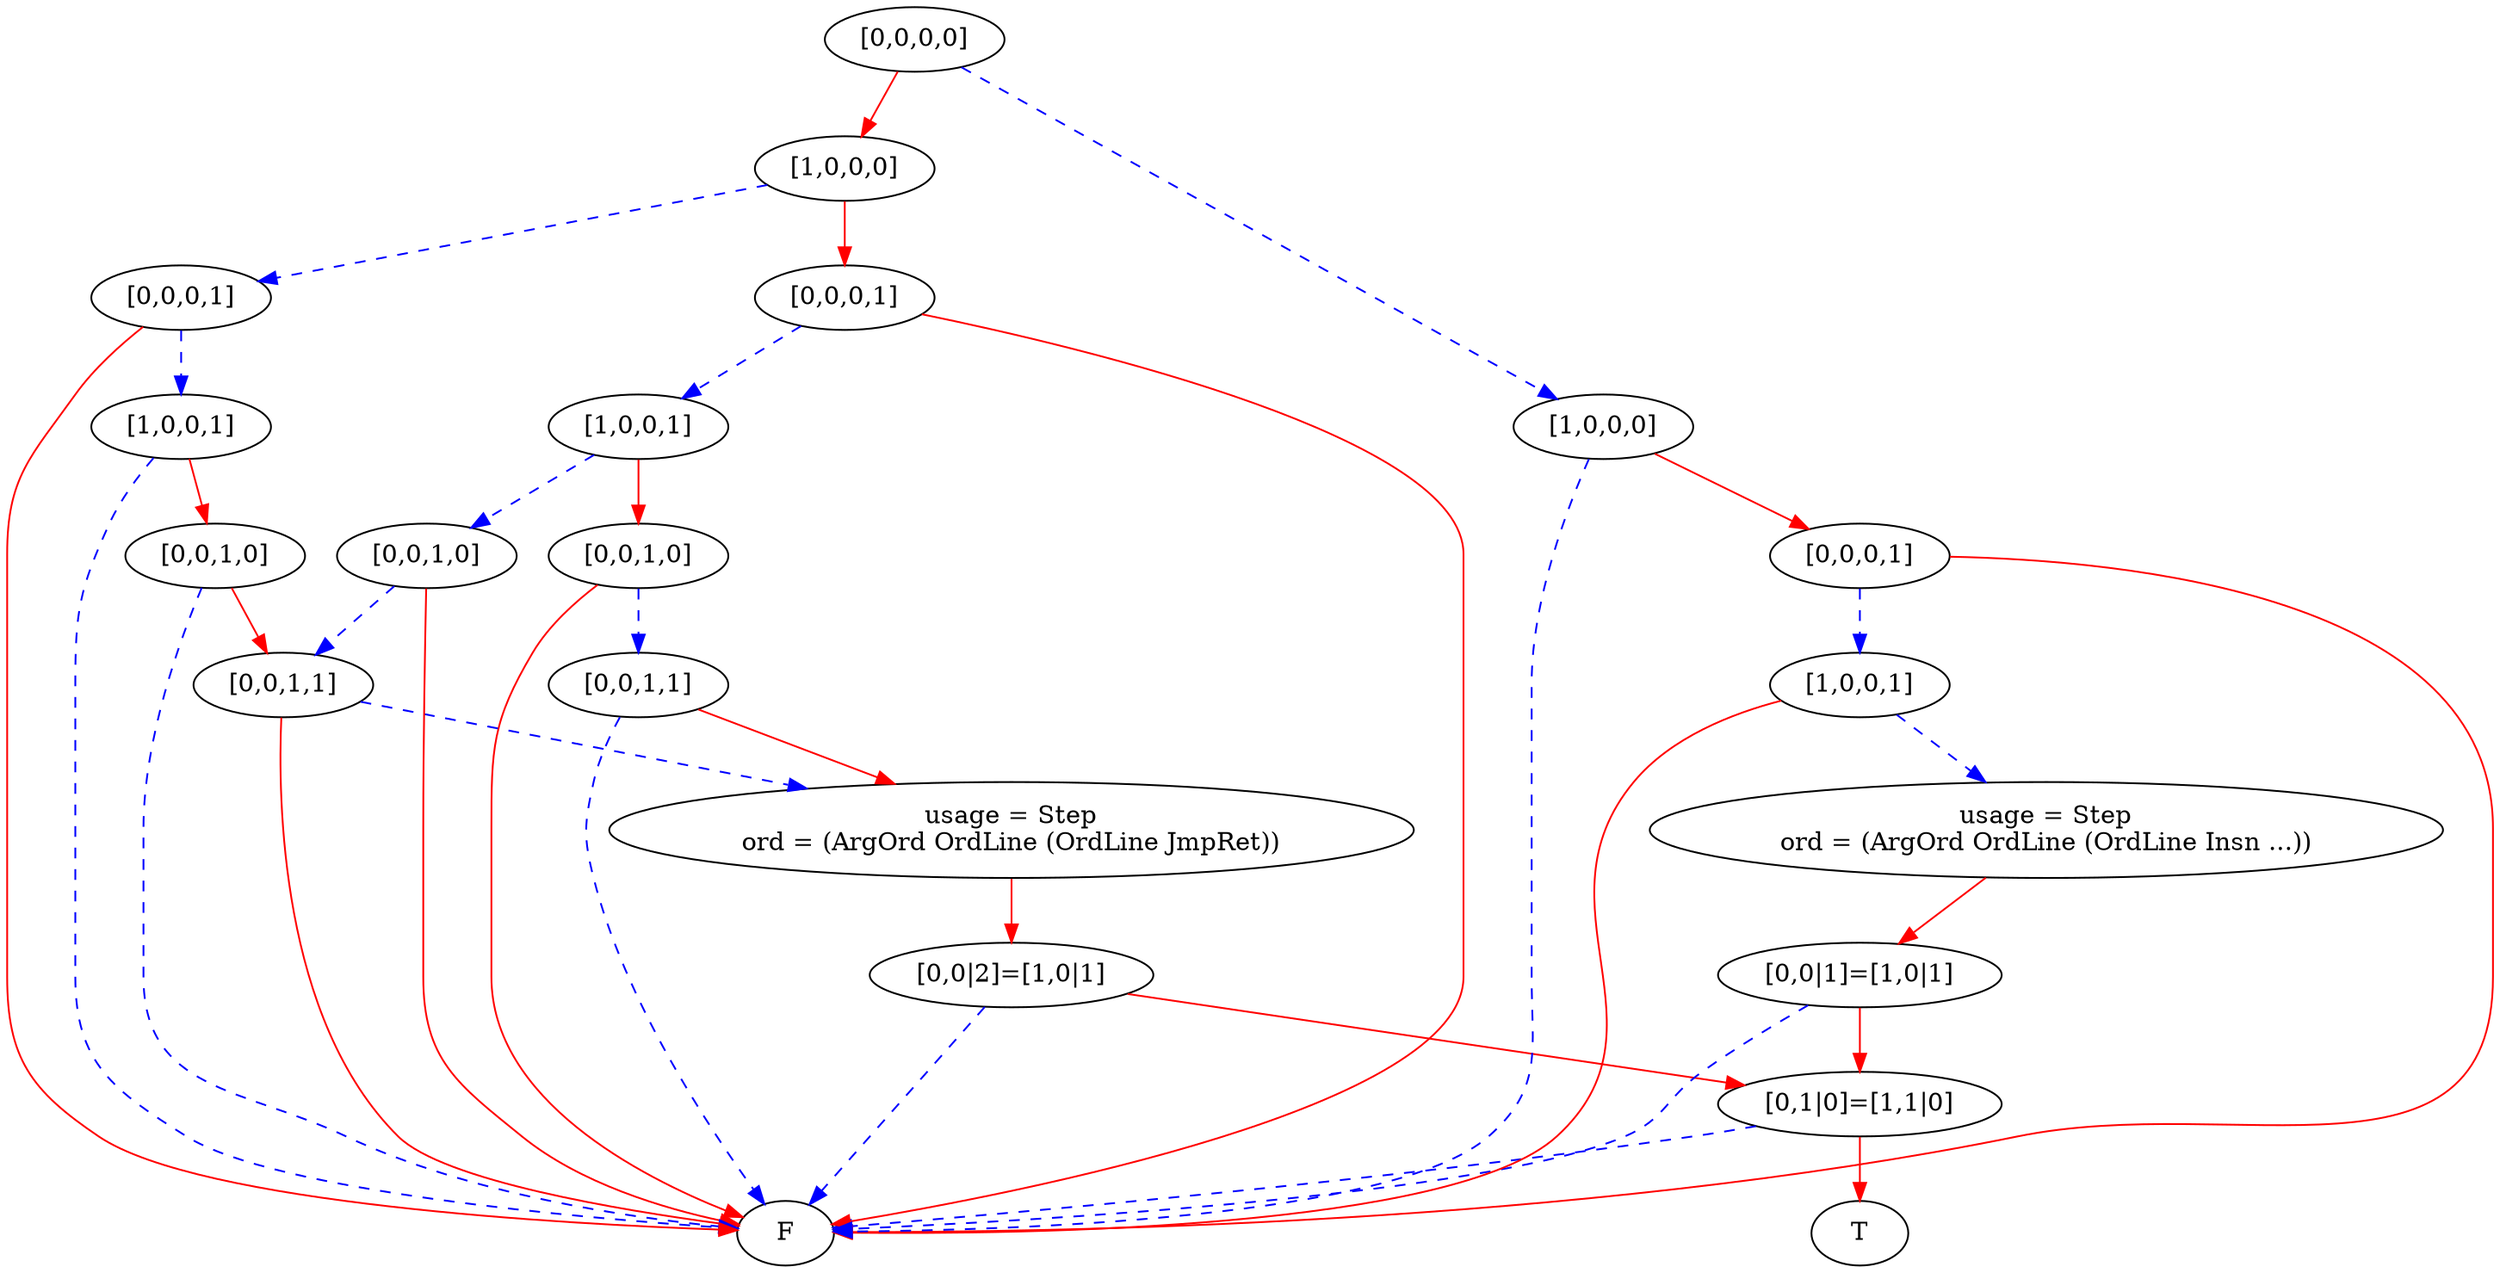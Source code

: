 digraph {
    1 [label=F];
    2 [label=T];
    3 [label="[0,1|0]=[1,1|0]"];
    4 [label="[0,0|2]=[1,0|1]"];
    5 [label="usage = Step\nord = (ArgOrd OrdLine (OrdLine JmpRet))"];
    6 [label="[0,0,1,1]"];
    7 [label="[0,0,1,0]"];
    8 [label="[0,0,1,1]"];
    9 [label="[0,0,1,0]"];
    10 [label="[1,0,0,1]"];
    11 [label="[0,0,0,1]"];
    12 [label="[0,0,1,0]"];
    13 [label="[1,0,0,1]"];
    14 [label="[0,0,0,1]"];
    15 [label="[1,0,0,0]"];
    16 [label="[0,0|1]=[1,0|1]"];
    17 [label="usage = Step\nord = (ArgOrd OrdLine (OrdLine Insn ...))"];
    18 [label="[1,0,0,1]"];
    19 [label="[0,0,0,1]"];
    20 [label="[1,0,0,0]"];
    21 [label="[0,0,0,0]"];
    3 -> 1 [style=dashed
           ,color=blue];
    3 -> 2 [color=red];
    4 -> 3 [color=red];
    4 -> 1 [style=dashed
           ,color=blue];
    5 -> 4 [color=red];
    6 -> 5 [color=red];
    6 -> 1 [style=dashed
           ,color=blue];
    7 -> 6 [style=dashed
           ,color=blue];
    7 -> 1 [color=red];
    8 -> 5 [style=dashed
           ,color=blue];
    8 -> 1 [color=red];
    9 -> 8 [style=dashed
           ,color=blue];
    9 -> 1 [color=red];
    10 -> 7 [color=red];
    10 -> 9 [style=dashed
            ,color=blue];
    11 -> 10 [style=dashed
             ,color=blue];
    11 -> 1 [color=red];
    12 -> 8 [color=red];
    12 -> 1 [style=dashed
            ,color=blue];
    13 -> 12 [color=red];
    13 -> 1 [style=dashed
            ,color=blue];
    14 -> 13 [style=dashed
             ,color=blue];
    14 -> 1 [color=red];
    15 -> 11 [color=red];
    15 -> 14 [style=dashed
             ,color=blue];
    16 -> 3 [color=red];
    16 -> 1 [style=dashed
            ,color=blue];
    17 -> 16 [color=red];
    18 -> 17 [style=dashed
             ,color=blue];
    18 -> 1 [color=red];
    19 -> 18 [style=dashed
             ,color=blue];
    19 -> 1 [color=red];
    20 -> 19 [color=red];
    20 -> 1 [style=dashed
            ,color=blue];
    21 -> 15 [color=red];
    21 -> 20 [style=dashed
             ,color=blue];
}
